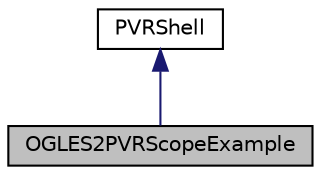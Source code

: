 digraph "OGLES2PVRScopeExample"
{
  edge [fontname="Helvetica",fontsize="10",labelfontname="Helvetica",labelfontsize="10"];
  node [fontname="Helvetica",fontsize="10",shape=record];
  Node1 [label="OGLES2PVRScopeExample",height=0.2,width=0.4,color="black", fillcolor="grey75", style="filled", fontcolor="black"];
  Node2 -> Node1 [dir="back",color="midnightblue",fontsize="10",style="solid",fontname="Helvetica"];
  Node2 [label="PVRShell",height=0.2,width=0.4,color="black", fillcolor="white", style="filled",URL="$class_p_v_r_shell.html",tooltip="Inherited by the application; responsible for abstracting the OS and API. "];
}
